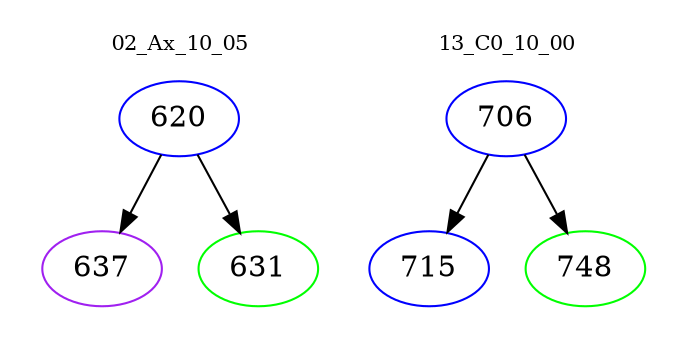 digraph{
subgraph cluster_0 {
color = white
label = "02_Ax_10_05";
fontsize=10;
T0_620 [label="620", color="blue"]
T0_620 -> T0_637 [color="black"]
T0_637 [label="637", color="purple"]
T0_620 -> T0_631 [color="black"]
T0_631 [label="631", color="green"]
}
subgraph cluster_1 {
color = white
label = "13_C0_10_00";
fontsize=10;
T1_706 [label="706", color="blue"]
T1_706 -> T1_715 [color="black"]
T1_715 [label="715", color="blue"]
T1_706 -> T1_748 [color="black"]
T1_748 [label="748", color="green"]
}
}
